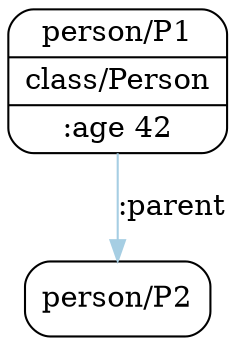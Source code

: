 digraph {
  edge [colorscheme="paired12"]

 "person/P1" [shape=Mrecord label="{person/P1|class/Person|:age 42}"] 
 "person/P2" [shape=Mrecord label="{person/P2}"] 

  "person/P1" -> "person/P2" [color="1", label=":parent"]
}
